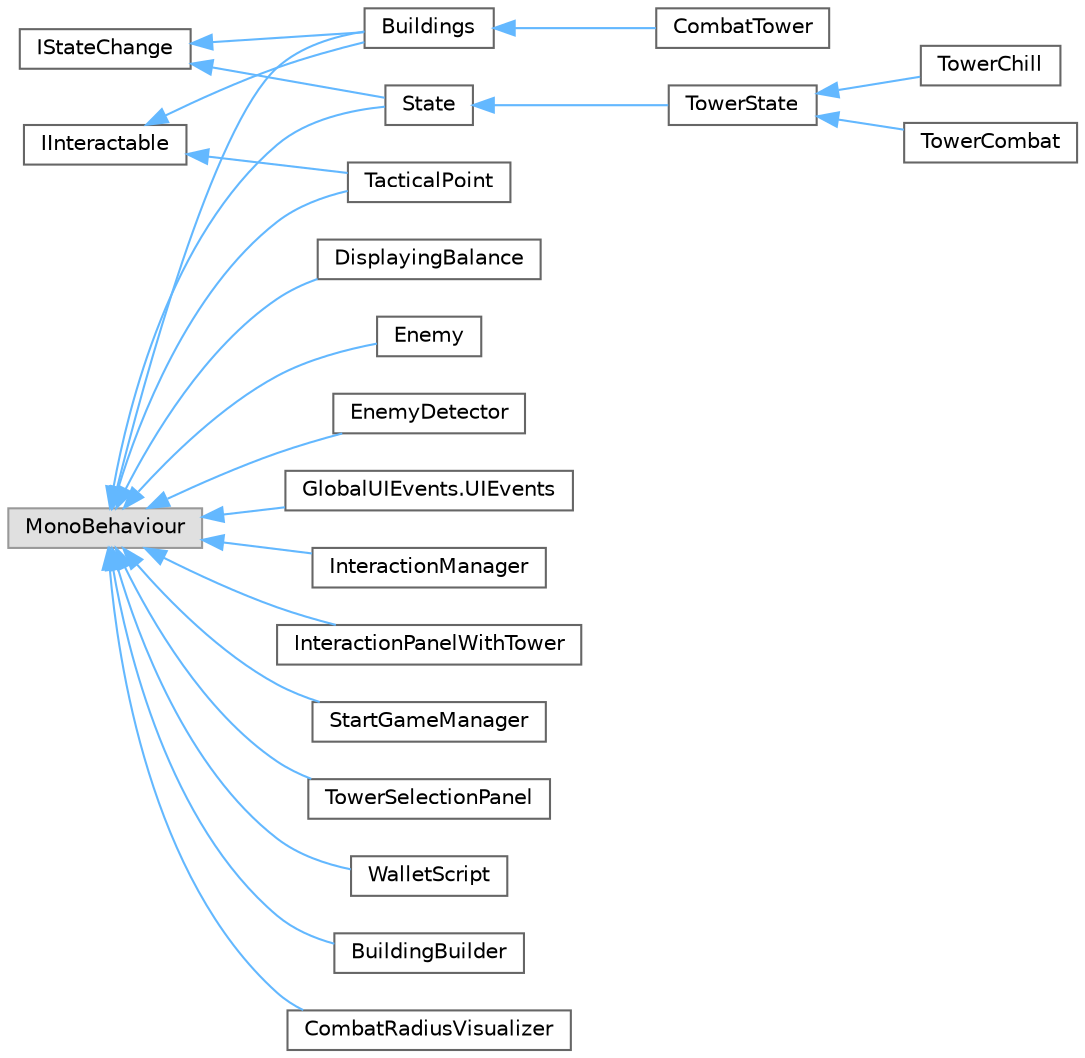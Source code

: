 digraph "Graphical Class Hierarchy"
{
 // LATEX_PDF_SIZE
  bgcolor="transparent";
  edge [fontname=Helvetica,fontsize=10,labelfontname=Helvetica,labelfontsize=10];
  node [fontname=Helvetica,fontsize=10,shape=box,height=0.2,width=0.4];
  rankdir="LR";
  Node0 [label="IInteractable",height=0.2,width=0.4,color="grey40", fillcolor="white", style="filled",URL="$interface_i_interactable.html",tooltip=" "];
  Node0 -> Node1 [dir="back",color="steelblue1",style="solid"];
  Node1 [label="Buildings",height=0.2,width=0.4,color="grey40", fillcolor="white", style="filled",URL="$class_buildings.html",tooltip=" "];
  Node1 -> Node2 [dir="back",color="steelblue1",style="solid"];
  Node2 [label="CombatTower",height=0.2,width=0.4,color="grey40", fillcolor="white", style="filled",URL="$class_combat_tower.html",tooltip=" "];
  Node0 -> Node18 [dir="back",color="steelblue1",style="solid"];
  Node18 [label="TacticalPoint",height=0.2,width=0.4,color="grey40", fillcolor="white", style="filled",URL="$class_tactical_point.html",tooltip=" "];
  Node3 [label="IStateChange",height=0.2,width=0.4,color="grey40", fillcolor="white", style="filled",URL="$interface_i_state_change.html",tooltip=" "];
  Node3 -> Node1 [dir="back",color="steelblue1",style="solid"];
  Node3 -> Node4 [dir="back",color="steelblue1",style="solid"];
  Node4 [label="State",height=0.2,width=0.4,color="grey40", fillcolor="white", style="filled",URL="$class_state.html",tooltip=" "];
  Node4 -> Node5 [dir="back",color="steelblue1",style="solid"];
  Node5 [label="TowerState",height=0.2,width=0.4,color="grey40", fillcolor="white", style="filled",URL="$class_tower_state.html",tooltip=" "];
  Node5 -> Node6 [dir="back",color="steelblue1",style="solid"];
  Node6 [label="TowerChill",height=0.2,width=0.4,color="grey40", fillcolor="white", style="filled",URL="$class_tower_chill.html",tooltip=" "];
  Node5 -> Node7 [dir="back",color="steelblue1",style="solid"];
  Node7 [label="TowerCombat",height=0.2,width=0.4,color="grey40", fillcolor="white", style="filled",URL="$class_tower_combat.html",tooltip=" "];
  Node8 [label="MonoBehaviour",height=0.2,width=0.4,color="grey60", fillcolor="#E0E0E0", style="filled",tooltip=" "];
  Node8 -> Node9 [dir="back",color="steelblue1",style="solid"];
  Node9 [label="BuildingBuilder",height=0.2,width=0.4,color="grey40", fillcolor="white", style="filled",URL="$class_building_builder.html",tooltip=" "];
  Node8 -> Node1 [dir="back",color="steelblue1",style="solid"];
  Node8 -> Node10 [dir="back",color="steelblue1",style="solid"];
  Node10 [label="CombatRadiusVisualizer",height=0.2,width=0.4,color="grey40", fillcolor="white", style="filled",URL="$class_combat_radius_visualizer.html",tooltip=" "];
  Node8 -> Node11 [dir="back",color="steelblue1",style="solid"];
  Node11 [label="DisplayingBalance",height=0.2,width=0.4,color="grey40", fillcolor="white", style="filled",URL="$class_displaying_balance.html",tooltip=" "];
  Node8 -> Node12 [dir="back",color="steelblue1",style="solid"];
  Node12 [label="Enemy",height=0.2,width=0.4,color="grey40", fillcolor="white", style="filled",URL="$class_enemy.html",tooltip=" "];
  Node8 -> Node13 [dir="back",color="steelblue1",style="solid"];
  Node13 [label="EnemyDetector",height=0.2,width=0.4,color="grey40", fillcolor="white", style="filled",URL="$class_enemy_detector.html",tooltip=" "];
  Node8 -> Node14 [dir="back",color="steelblue1",style="solid"];
  Node14 [label="GlobalUIEvents.UIEvents",height=0.2,width=0.4,color="grey40", fillcolor="white", style="filled",URL="$class_global_u_i_events_1_1_u_i_events.html",tooltip=" "];
  Node8 -> Node15 [dir="back",color="steelblue1",style="solid"];
  Node15 [label="InteractionManager",height=0.2,width=0.4,color="grey40", fillcolor="white", style="filled",URL="$class_interaction_manager.html",tooltip=" "];
  Node8 -> Node16 [dir="back",color="steelblue1",style="solid"];
  Node16 [label="InteractionPanelWithTower",height=0.2,width=0.4,color="grey40", fillcolor="white", style="filled",URL="$class_interaction_panel_with_tower.html",tooltip=" "];
  Node8 -> Node17 [dir="back",color="steelblue1",style="solid"];
  Node17 [label="StartGameManager",height=0.2,width=0.4,color="grey40", fillcolor="white", style="filled",URL="$class_start_game_manager.html",tooltip=" "];
  Node8 -> Node4 [dir="back",color="steelblue1",style="solid"];
  Node8 -> Node18 [dir="back",color="steelblue1",style="solid"];
  Node8 -> Node19 [dir="back",color="steelblue1",style="solid"];
  Node19 [label="TowerSelectionPanel",height=0.2,width=0.4,color="grey40", fillcolor="white", style="filled",URL="$class_tower_selection_panel.html",tooltip=" "];
  Node8 -> Node20 [dir="back",color="steelblue1",style="solid"];
  Node20 [label="WalletScript",height=0.2,width=0.4,color="grey40", fillcolor="white", style="filled",URL="$class_wallet_script.html",tooltip=" "];
}

